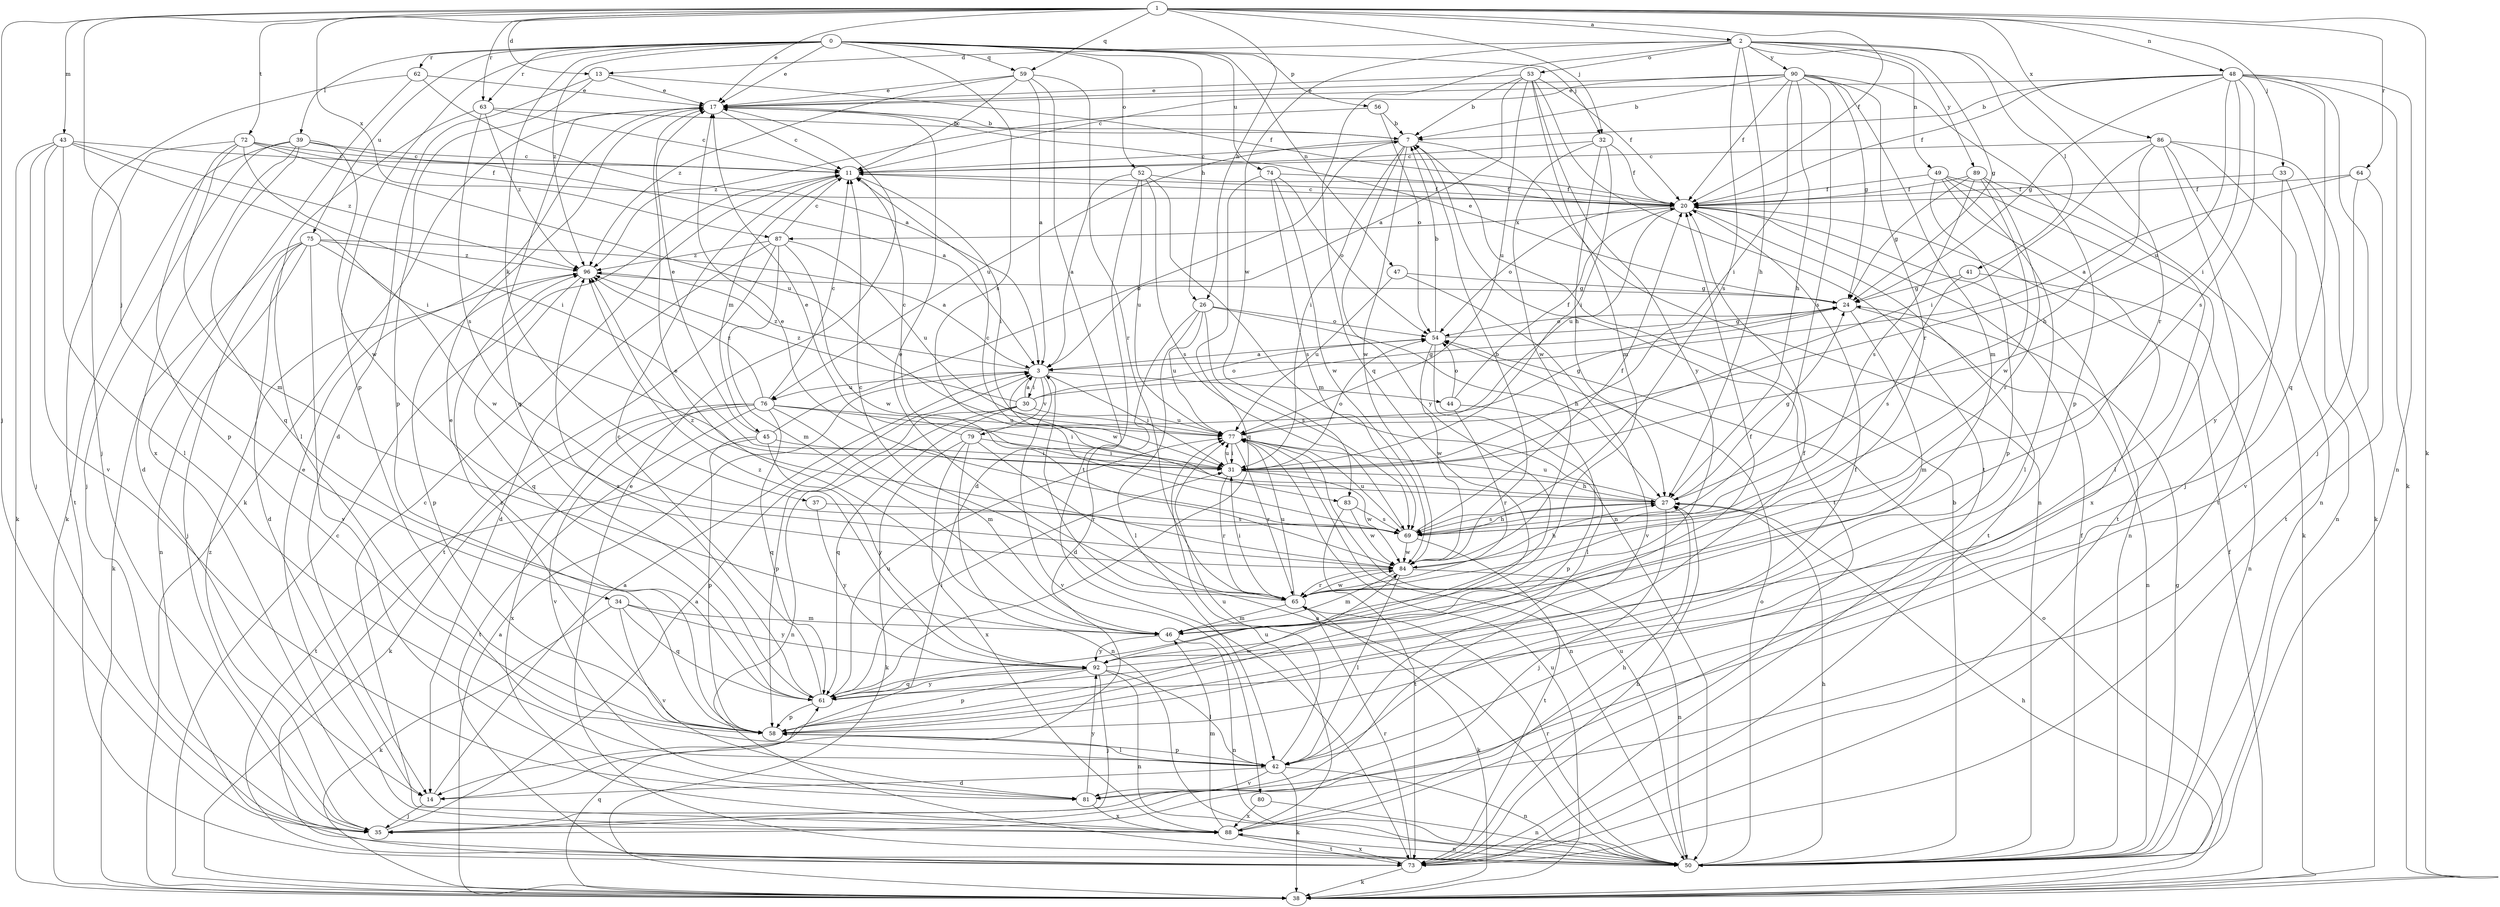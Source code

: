 strict digraph  {
0;
1;
2;
3;
7;
11;
13;
14;
17;
20;
24;
26;
27;
30;
31;
32;
33;
34;
35;
37;
38;
39;
41;
42;
43;
44;
45;
46;
47;
48;
49;
50;
52;
53;
54;
56;
58;
59;
61;
62;
63;
64;
65;
69;
72;
73;
74;
75;
76;
77;
79;
80;
81;
83;
84;
86;
87;
88;
89;
90;
92;
96;
0 -> 17  [label=e];
0 -> 26  [label=h];
0 -> 32  [label=j];
0 -> 37  [label=k];
0 -> 39  [label=l];
0 -> 47  [label=n];
0 -> 52  [label=o];
0 -> 56  [label=p];
0 -> 58  [label=p];
0 -> 59  [label=q];
0 -> 62  [label=r];
0 -> 63  [label=r];
0 -> 69  [label=s];
0 -> 74  [label=u];
0 -> 75  [label=u];
0 -> 96  [label=z];
1 -> 2  [label=a];
1 -> 13  [label=d];
1 -> 17  [label=e];
1 -> 20  [label=f];
1 -> 26  [label=h];
1 -> 32  [label=j];
1 -> 33  [label=j];
1 -> 34  [label=j];
1 -> 35  [label=j];
1 -> 38  [label=k];
1 -> 43  [label=m];
1 -> 48  [label=n];
1 -> 59  [label=q];
1 -> 63  [label=r];
1 -> 64  [label=r];
1 -> 72  [label=t];
1 -> 86  [label=x];
1 -> 87  [label=x];
2 -> 13  [label=d];
2 -> 24  [label=g];
2 -> 27  [label=h];
2 -> 41  [label=l];
2 -> 49  [label=n];
2 -> 53  [label=o];
2 -> 61  [label=q];
2 -> 65  [label=r];
2 -> 69  [label=s];
2 -> 83  [label=w];
2 -> 89  [label=y];
2 -> 90  [label=y];
3 -> 30  [label=i];
3 -> 31  [label=i];
3 -> 44  [label=m];
3 -> 76  [label=u];
3 -> 79  [label=v];
3 -> 80  [label=v];
3 -> 83  [label=w];
3 -> 96  [label=z];
7 -> 11  [label=c];
7 -> 31  [label=i];
7 -> 50  [label=n];
7 -> 73  [label=t];
7 -> 76  [label=u];
7 -> 84  [label=w];
7 -> 92  [label=y];
11 -> 20  [label=f];
11 -> 31  [label=i];
11 -> 45  [label=m];
13 -> 14  [label=d];
13 -> 17  [label=e];
13 -> 20  [label=f];
13 -> 58  [label=p];
14 -> 3  [label=a];
14 -> 35  [label=j];
17 -> 7  [label=b];
17 -> 11  [label=c];
17 -> 38  [label=k];
17 -> 61  [label=q];
20 -> 11  [label=c];
20 -> 50  [label=n];
20 -> 54  [label=o];
20 -> 73  [label=t];
20 -> 77  [label=u];
20 -> 87  [label=x];
24 -> 17  [label=e];
24 -> 46  [label=m];
24 -> 50  [label=n];
24 -> 54  [label=o];
26 -> 14  [label=d];
26 -> 27  [label=h];
26 -> 42  [label=l];
26 -> 54  [label=o];
26 -> 69  [label=s];
26 -> 77  [label=u];
27 -> 11  [label=c];
27 -> 17  [label=e];
27 -> 24  [label=g];
27 -> 35  [label=j];
27 -> 69  [label=s];
27 -> 77  [label=u];
30 -> 3  [label=a];
30 -> 24  [label=g];
30 -> 50  [label=n];
30 -> 54  [label=o];
30 -> 58  [label=p];
30 -> 61  [label=q];
30 -> 77  [label=u];
30 -> 96  [label=z];
31 -> 27  [label=h];
31 -> 54  [label=o];
31 -> 65  [label=r];
31 -> 77  [label=u];
31 -> 84  [label=w];
32 -> 11  [label=c];
32 -> 20  [label=f];
32 -> 27  [label=h];
32 -> 31  [label=i];
32 -> 84  [label=w];
33 -> 20  [label=f];
33 -> 50  [label=n];
33 -> 92  [label=y];
34 -> 38  [label=k];
34 -> 46  [label=m];
34 -> 61  [label=q];
34 -> 81  [label=v];
34 -> 92  [label=y];
35 -> 3  [label=a];
35 -> 96  [label=z];
37 -> 69  [label=s];
37 -> 92  [label=y];
38 -> 3  [label=a];
38 -> 11  [label=c];
38 -> 20  [label=f];
38 -> 27  [label=h];
38 -> 54  [label=o];
38 -> 61  [label=q];
38 -> 77  [label=u];
39 -> 3  [label=a];
39 -> 11  [label=c];
39 -> 14  [label=d];
39 -> 35  [label=j];
39 -> 38  [label=k];
39 -> 61  [label=q];
39 -> 84  [label=w];
41 -> 24  [label=g];
41 -> 50  [label=n];
41 -> 69  [label=s];
42 -> 14  [label=d];
42 -> 38  [label=k];
42 -> 50  [label=n];
42 -> 58  [label=p];
42 -> 77  [label=u];
42 -> 81  [label=v];
43 -> 11  [label=c];
43 -> 31  [label=i];
43 -> 35  [label=j];
43 -> 38  [label=k];
43 -> 42  [label=l];
43 -> 81  [label=v];
43 -> 96  [label=z];
44 -> 20  [label=f];
44 -> 54  [label=o];
44 -> 58  [label=p];
44 -> 65  [label=r];
45 -> 7  [label=b];
45 -> 17  [label=e];
45 -> 31  [label=i];
45 -> 58  [label=p];
45 -> 73  [label=t];
45 -> 92  [label=y];
46 -> 17  [label=e];
46 -> 50  [label=n];
46 -> 92  [label=y];
47 -> 24  [label=g];
47 -> 77  [label=u];
47 -> 81  [label=v];
48 -> 7  [label=b];
48 -> 17  [label=e];
48 -> 20  [label=f];
48 -> 24  [label=g];
48 -> 31  [label=i];
48 -> 35  [label=j];
48 -> 38  [label=k];
48 -> 50  [label=n];
48 -> 61  [label=q];
48 -> 69  [label=s];
48 -> 77  [label=u];
49 -> 20  [label=f];
49 -> 38  [label=k];
49 -> 42  [label=l];
49 -> 58  [label=p];
49 -> 73  [label=t];
49 -> 88  [label=x];
50 -> 3  [label=a];
50 -> 7  [label=b];
50 -> 17  [label=e];
50 -> 20  [label=f];
50 -> 24  [label=g];
50 -> 27  [label=h];
50 -> 54  [label=o];
50 -> 65  [label=r];
50 -> 77  [label=u];
52 -> 3  [label=a];
52 -> 14  [label=d];
52 -> 20  [label=f];
52 -> 50  [label=n];
52 -> 69  [label=s];
52 -> 77  [label=u];
53 -> 3  [label=a];
53 -> 7  [label=b];
53 -> 17  [label=e];
53 -> 20  [label=f];
53 -> 46  [label=m];
53 -> 73  [label=t];
53 -> 77  [label=u];
53 -> 92  [label=y];
54 -> 3  [label=a];
54 -> 7  [label=b];
54 -> 24  [label=g];
54 -> 42  [label=l];
54 -> 84  [label=w];
56 -> 7  [label=b];
56 -> 54  [label=o];
56 -> 96  [label=z];
58 -> 17  [label=e];
58 -> 20  [label=f];
58 -> 42  [label=l];
58 -> 84  [label=w];
58 -> 96  [label=z];
59 -> 3  [label=a];
59 -> 11  [label=c];
59 -> 17  [label=e];
59 -> 65  [label=r];
59 -> 73  [label=t];
59 -> 96  [label=z];
61 -> 11  [label=c];
61 -> 20  [label=f];
61 -> 31  [label=i];
61 -> 58  [label=p];
61 -> 77  [label=u];
61 -> 92  [label=y];
61 -> 96  [label=z];
62 -> 3  [label=a];
62 -> 17  [label=e];
62 -> 35  [label=j];
62 -> 88  [label=x];
63 -> 7  [label=b];
63 -> 11  [label=c];
63 -> 42  [label=l];
63 -> 69  [label=s];
63 -> 96  [label=z];
64 -> 3  [label=a];
64 -> 20  [label=f];
64 -> 73  [label=t];
64 -> 81  [label=v];
65 -> 11  [label=c];
65 -> 17  [label=e];
65 -> 31  [label=i];
65 -> 38  [label=k];
65 -> 46  [label=m];
65 -> 77  [label=u];
65 -> 84  [label=w];
69 -> 17  [label=e];
69 -> 20  [label=f];
69 -> 27  [label=h];
69 -> 73  [label=t];
69 -> 77  [label=u];
69 -> 84  [label=w];
72 -> 11  [label=c];
72 -> 20  [label=f];
72 -> 31  [label=i];
72 -> 46  [label=m];
72 -> 58  [label=p];
72 -> 73  [label=t];
72 -> 77  [label=u];
73 -> 27  [label=h];
73 -> 38  [label=k];
73 -> 65  [label=r];
73 -> 88  [label=x];
74 -> 20  [label=f];
74 -> 54  [label=o];
74 -> 61  [label=q];
74 -> 69  [label=s];
74 -> 84  [label=w];
75 -> 3  [label=a];
75 -> 14  [label=d];
75 -> 35  [label=j];
75 -> 38  [label=k];
75 -> 50  [label=n];
75 -> 81  [label=v];
75 -> 84  [label=w];
75 -> 96  [label=z];
76 -> 11  [label=c];
76 -> 31  [label=i];
76 -> 38  [label=k];
76 -> 46  [label=m];
76 -> 61  [label=q];
76 -> 73  [label=t];
76 -> 77  [label=u];
76 -> 81  [label=v];
76 -> 88  [label=x];
76 -> 96  [label=z];
77 -> 31  [label=i];
77 -> 50  [label=n];
77 -> 65  [label=r];
79 -> 11  [label=c];
79 -> 24  [label=g];
79 -> 31  [label=i];
79 -> 38  [label=k];
79 -> 50  [label=n];
79 -> 65  [label=r];
79 -> 88  [label=x];
80 -> 50  [label=n];
80 -> 88  [label=x];
81 -> 88  [label=x];
81 -> 92  [label=y];
83 -> 69  [label=s];
83 -> 73  [label=t];
83 -> 84  [label=w];
84 -> 7  [label=b];
84 -> 27  [label=h];
84 -> 42  [label=l];
84 -> 46  [label=m];
84 -> 50  [label=n];
84 -> 65  [label=r];
84 -> 96  [label=z];
86 -> 11  [label=c];
86 -> 27  [label=h];
86 -> 31  [label=i];
86 -> 35  [label=j];
86 -> 38  [label=k];
86 -> 50  [label=n];
86 -> 73  [label=t];
87 -> 11  [label=c];
87 -> 14  [label=d];
87 -> 46  [label=m];
87 -> 73  [label=t];
87 -> 77  [label=u];
87 -> 84  [label=w];
87 -> 96  [label=z];
88 -> 11  [label=c];
88 -> 17  [label=e];
88 -> 27  [label=h];
88 -> 46  [label=m];
88 -> 50  [label=n];
88 -> 73  [label=t];
88 -> 77  [label=u];
89 -> 20  [label=f];
89 -> 24  [label=g];
89 -> 42  [label=l];
89 -> 65  [label=r];
89 -> 69  [label=s];
89 -> 84  [label=w];
90 -> 7  [label=b];
90 -> 11  [label=c];
90 -> 17  [label=e];
90 -> 20  [label=f];
90 -> 24  [label=g];
90 -> 27  [label=h];
90 -> 31  [label=i];
90 -> 46  [label=m];
90 -> 58  [label=p];
90 -> 65  [label=r];
90 -> 69  [label=s];
92 -> 20  [label=f];
92 -> 35  [label=j];
92 -> 42  [label=l];
92 -> 50  [label=n];
92 -> 58  [label=p];
92 -> 61  [label=q];
92 -> 96  [label=z];
96 -> 24  [label=g];
96 -> 58  [label=p];
96 -> 61  [label=q];
}
